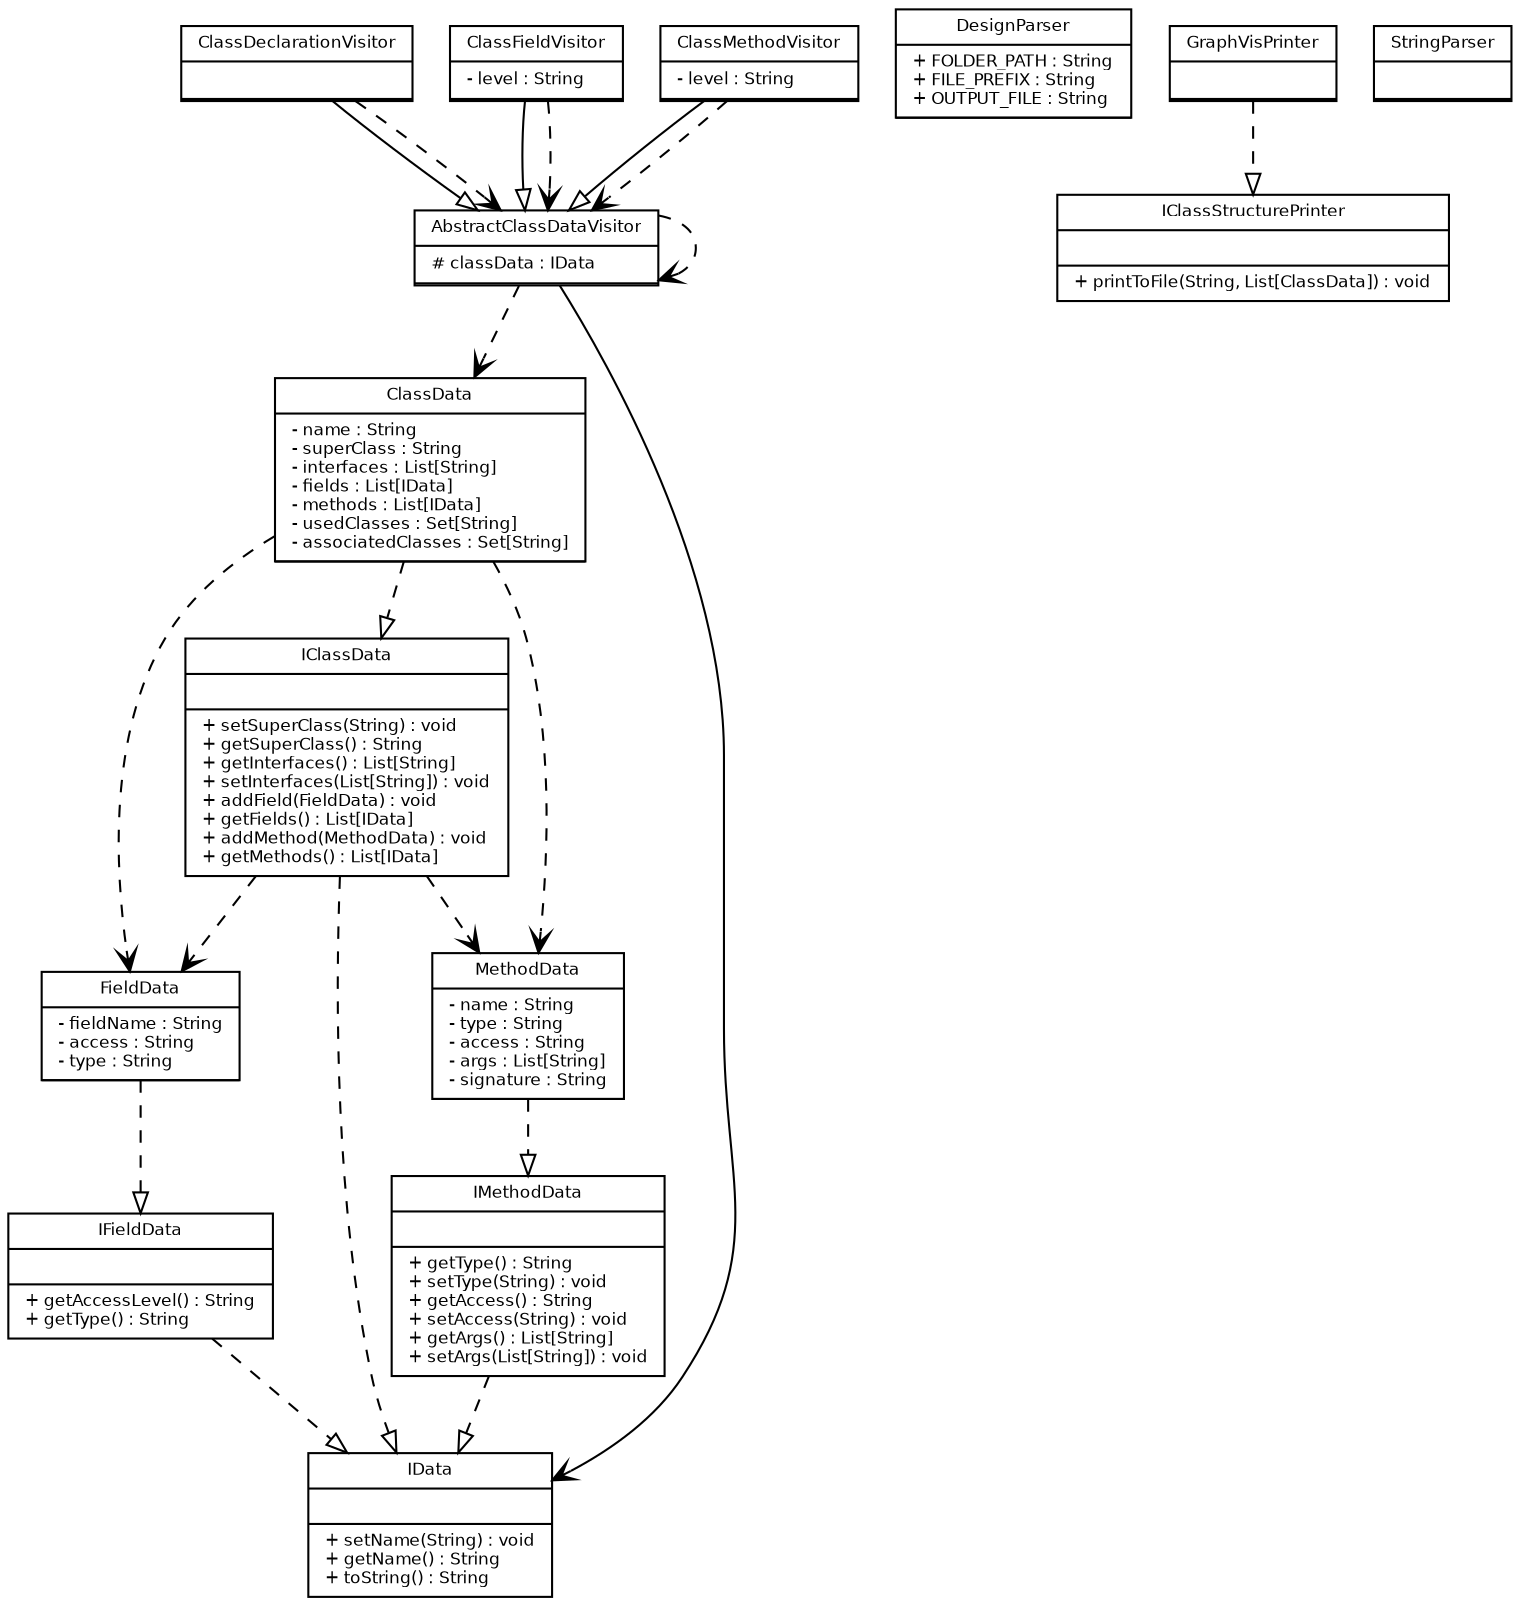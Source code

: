 digraph G {
fontname = " Bitstream Vera San"
fontsize =8
node [
fontname = "Bitstream Vera Sans"
fontsize =8
shape = "record"]
edge [
fontname = "Bitstream Vera Sans"
fontsize =8
]
AbstractClassDataVisitor [
label = "{AbstractClassDataVisitor|# classData : IData\l|+ <init>(int, AbstractClassDataVisitor) : void\l+ getClassData() : ClassData\l}"
]
edge [ 
arrowhead = "vee"
style = "dashed"
]
AbstractClassDataVisitor -> AbstractClassDataVisitor
AbstractClassDataVisitor -> ClassData
edge [ 
arrowhead = "vee"
style = "solid"
]
AbstractClassDataVisitor -> IData
ClassData [
label = "{ClassData|- name : String\l- superClass : String\l- interfaces : List[String]\l- fields : List[IData]\l- methods : List[IData]\l- usedClasses : Set[String]\l- associatedClasses : Set[String]\l|+ <init>() : void\l+ getName() : String\l+ setName(String) : void\l+ getSuperClass() : String\l+ setSuperClass(String) : void\l+ getInterfaces() : List[String]\l+ setInterfaces(List[String]) : void\l+ addField(FieldData) : void\l+ getFields() : List[IData]\l+ addMethod(MethodData) : void\l+ getMethods() : List[IData]\l+ toString() : String\l+ getInheritsArrows() : String\l+ getExtendsArrow(List[String]) : String\l+ getUsesArrows(List[String]) : String\l+ getAssociationArrows(List[String]) : String\l}"
]
edge [ 
arrowhead = "empty"
style = "dashed"
]
ClassData -> IClassData
edge [ 
arrowhead = "vee"
style = "dashed"
]
ClassData -> FieldData
ClassData -> MethodData
edge [ 
arrowhead = "vee"
style = "solid"
]
ClassDeclarationVisitor [
label = "{ClassDeclarationVisitor||+ <init>(int, AbstractClassDataVisitor) : void\l+ visit(int, int, String, String, String, String[]) : void\l}"
]
edge [ 
arrowhead = "empty"
style = "solid"
]
ClassDeclarationVisitor -> AbstractClassDataVisitor
edge [ 
arrowhead = "vee"
style = "dashed"
]
ClassDeclarationVisitor -> AbstractClassDataVisitor
ClassFieldVisitor [
label = "{ClassFieldVisitor|- level : String\l|+ <init>(int, AbstractClassDataVisitor) : void\l+ visitField(int, String, String, String, Object) : FieldVisitor\l+ addAccessLevel(int) : void\l}"
]
edge [ 
arrowhead = "empty"
style = "solid"
]
ClassFieldVisitor -> AbstractClassDataVisitor
edge [ 
arrowhead = "vee"
style = "dashed"
]
ClassFieldVisitor -> AbstractClassDataVisitor
edge [ 
arrowhead = "vee"
style = "solid"
]
ClassMethodVisitor [
label = "{ClassMethodVisitor|- level : String\l|+ <init>(int, AbstractClassDataVisitor) : void\l+ visitMethod(int, String, String, String, String[]) : MethodVisitor\l+ addAccessLevel(int) : void\l}"
]
edge [ 
arrowhead = "empty"
style = "solid"
]
ClassMethodVisitor -> AbstractClassDataVisitor
edge [ 
arrowhead = "vee"
style = "dashed"
]
ClassMethodVisitor -> AbstractClassDataVisitor
edge [ 
arrowhead = "vee"
style = "solid"
]
DesignParser [
label = "{DesignParser|+ FOLDER_PATH : String\l+ FILE_PREFIX : String\l+ OUTPUT_FILE : String\l|+ <init>() : void\l+ main(String[]) : void\l}"
]
edge [ 
arrowhead = "vee"
style = "dashed"
]
edge [ 
arrowhead = "vee"
style = "solid"
]
FieldData [
label = "{FieldData|- fieldName : String\l- access : String\l- type : String\l|+ <init>(String, String, Type, String) : void\l+ getName() : String\l+ getAccessLevel() : String\l+ getType() : String\l+ toString() : String\l+ setName(String) : void\l}"
]
edge [ 
arrowhead = "empty"
style = "dashed"
]
FieldData -> IFieldData
edge [ 
arrowhead = "vee"
style = "dashed"
]
edge [ 
arrowhead = "vee"
style = "solid"
]
GraphVisPrinter [
label = "{GraphVisPrinter||+ <init>() : void\l+ printToFile(String, List[ClassData]) : void\l}"
]
edge [ 
arrowhead = "empty"
style = "dashed"
]
GraphVisPrinter -> IClassStructurePrinter
edge [ 
arrowhead = "vee"
style = "dashed"
]
IClassData [
label = "{IClassData||+ setSuperClass(String) : void\l+ getSuperClass() : String\l+ getInterfaces() : List[String]\l+ setInterfaces(List[String]) : void\l+ addField(FieldData) : void\l+ getFields() : List[IData]\l+ addMethod(MethodData) : void\l+ getMethods() : List[IData]\l}"
]
edge [ 
arrowhead = "empty"
style = "dashed"
]
IClassData -> IData
edge [ 
arrowhead = "vee"
style = "dashed"
]
IClassData -> FieldData
IClassData -> MethodData
IClassStructurePrinter [
label = "{IClassStructurePrinter||+ printToFile(String, List[ClassData]) : void\l}"
]
edge [ 
arrowhead = "vee"
style = "dashed"
]
IData [
label = "{IData||+ setName(String) : void\l+ getName() : String\l+ toString() : String\l}"
]
edge [ 
arrowhead = "vee"
style = "dashed"
]
IFieldData [
label = "{IFieldData||+ getAccessLevel() : String\l+ getType() : String\l}"
]
edge [ 
arrowhead = "empty"
style = "dashed"
]
IFieldData -> IData
edge [ 
arrowhead = "vee"
style = "dashed"
]
IMethodData [
label = "{IMethodData||+ getType() : String\l+ setType(String) : void\l+ getAccess() : String\l+ setAccess(String) : void\l+ getArgs() : List[String]\l+ setArgs(List[String]) : void\l}"
]
edge [ 
arrowhead = "empty"
style = "dashed"
]
IMethodData -> IData
edge [ 
arrowhead = "vee"
style = "dashed"
]
MethodData [
label = "{MethodData|- name : String\l- type : String\l- access : String\l- args : List[String]\l- signature : String\l|+ <init>(String, Type, String, Type[], String) : void\l+ getName() : String\l+ setName(String) : void\l+ getType() : String\l+ setType(String) : void\l+ getAccess() : String\l+ setAccess(String) : void\l+ getArgs() : List[String]\l+ setArgs(List[String]) : void\l+ toString() : String\l}"
]
edge [ 
arrowhead = "empty"
style = "dashed"
]
MethodData -> IMethodData
edge [ 
arrowhead = "vee"
style = "dashed"
]
edge [ 
arrowhead = "vee"
style = "solid"
]
StringParser [
label = "{StringParser||+ <init>() : void\l+ parseClassName(String) : String\l+ parametersFromSignature(String) : List[String]\l+ returnTypeFromSignature(String) : String\l+ fieldTypeFromSignature(String) : String\l+ getClassNames(List[ClassData]) : List[String]\l}"
]
edge [ 
arrowhead = "vee"
style = "dashed"
]
}
